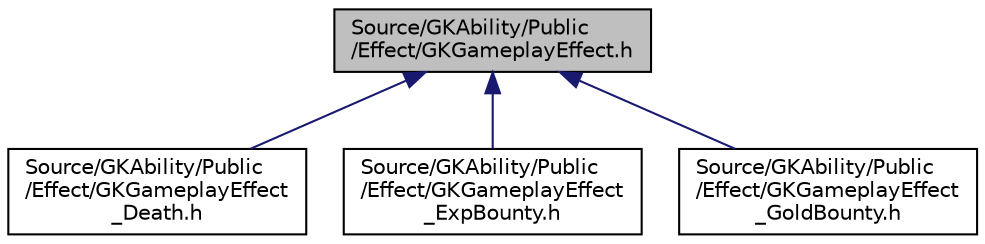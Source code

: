 digraph "Source/GKAbility/Public/Effect/GKGameplayEffect.h"
{
 // LATEX_PDF_SIZE
  edge [fontname="Helvetica",fontsize="10",labelfontname="Helvetica",labelfontsize="10"];
  node [fontname="Helvetica",fontsize="10",shape=record];
  Node1 [label="Source/GKAbility/Public\l/Effect/GKGameplayEffect.h",height=0.2,width=0.4,color="black", fillcolor="grey75", style="filled", fontcolor="black",tooltip=" "];
  Node1 -> Node2 [dir="back",color="midnightblue",fontsize="10",style="solid",fontname="Helvetica"];
  Node2 [label="Source/GKAbility/Public\l/Effect/GKGameplayEffect\l_Death.h",height=0.2,width=0.4,color="black", fillcolor="white", style="filled",URL="$GKGameplayEffect__Death_8h.html",tooltip=" "];
  Node1 -> Node3 [dir="back",color="midnightblue",fontsize="10",style="solid",fontname="Helvetica"];
  Node3 [label="Source/GKAbility/Public\l/Effect/GKGameplayEffect\l_ExpBounty.h",height=0.2,width=0.4,color="black", fillcolor="white", style="filled",URL="$GKGameplayEffect__ExpBounty_8h.html",tooltip=" "];
  Node1 -> Node4 [dir="back",color="midnightblue",fontsize="10",style="solid",fontname="Helvetica"];
  Node4 [label="Source/GKAbility/Public\l/Effect/GKGameplayEffect\l_GoldBounty.h",height=0.2,width=0.4,color="black", fillcolor="white", style="filled",URL="$GKGameplayEffect__GoldBounty_8h.html",tooltip=" "];
}
